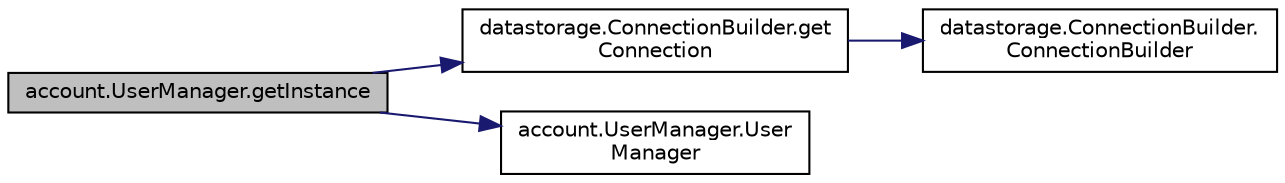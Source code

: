 digraph "account.UserManager.getInstance"
{
 // LATEX_PDF_SIZE
  edge [fontname="Helvetica",fontsize="10",labelfontname="Helvetica",labelfontsize="10"];
  node [fontname="Helvetica",fontsize="10",shape=record];
  rankdir="LR";
  Node1 [label="account.UserManager.getInstance",height=0.2,width=0.4,color="black", fillcolor="grey75", style="filled", fontcolor="black",tooltip=" "];
  Node1 -> Node2 [color="midnightblue",fontsize="10",style="solid",fontname="Helvetica"];
  Node2 [label="datastorage.ConnectionBuilder.get\lConnection",height=0.2,width=0.4,color="black", fillcolor="white", style="filled",URL="$d6/d58/classdatastorage_1_1ConnectionBuilder.html#a217c33442528663e5d3199ade7c19ed1",tooltip="when no Connection has been made, initializes a new ConnectionBuilder"];
  Node2 -> Node3 [color="midnightblue",fontsize="10",style="solid",fontname="Helvetica"];
  Node3 [label="datastorage.ConnectionBuilder.\lConnectionBuilder",height=0.2,width=0.4,color="black", fillcolor="white", style="filled",URL="$d6/d58/classdatastorage_1_1ConnectionBuilder.html#a9af3a7f1e527e35fae23c4e06e6494e7",tooltip="creates connection to back-end"];
  Node1 -> Node4 [color="midnightblue",fontsize="10",style="solid",fontname="Helvetica"];
  Node4 [label="account.UserManager.User\lManager",height=0.2,width=0.4,color="black", fillcolor="white", style="filled",URL="$d5/d83/classaccount_1_1UserManager.html#ad16ac28e2da8e965bb95d5995740d9bd",tooltip=" "];
}
